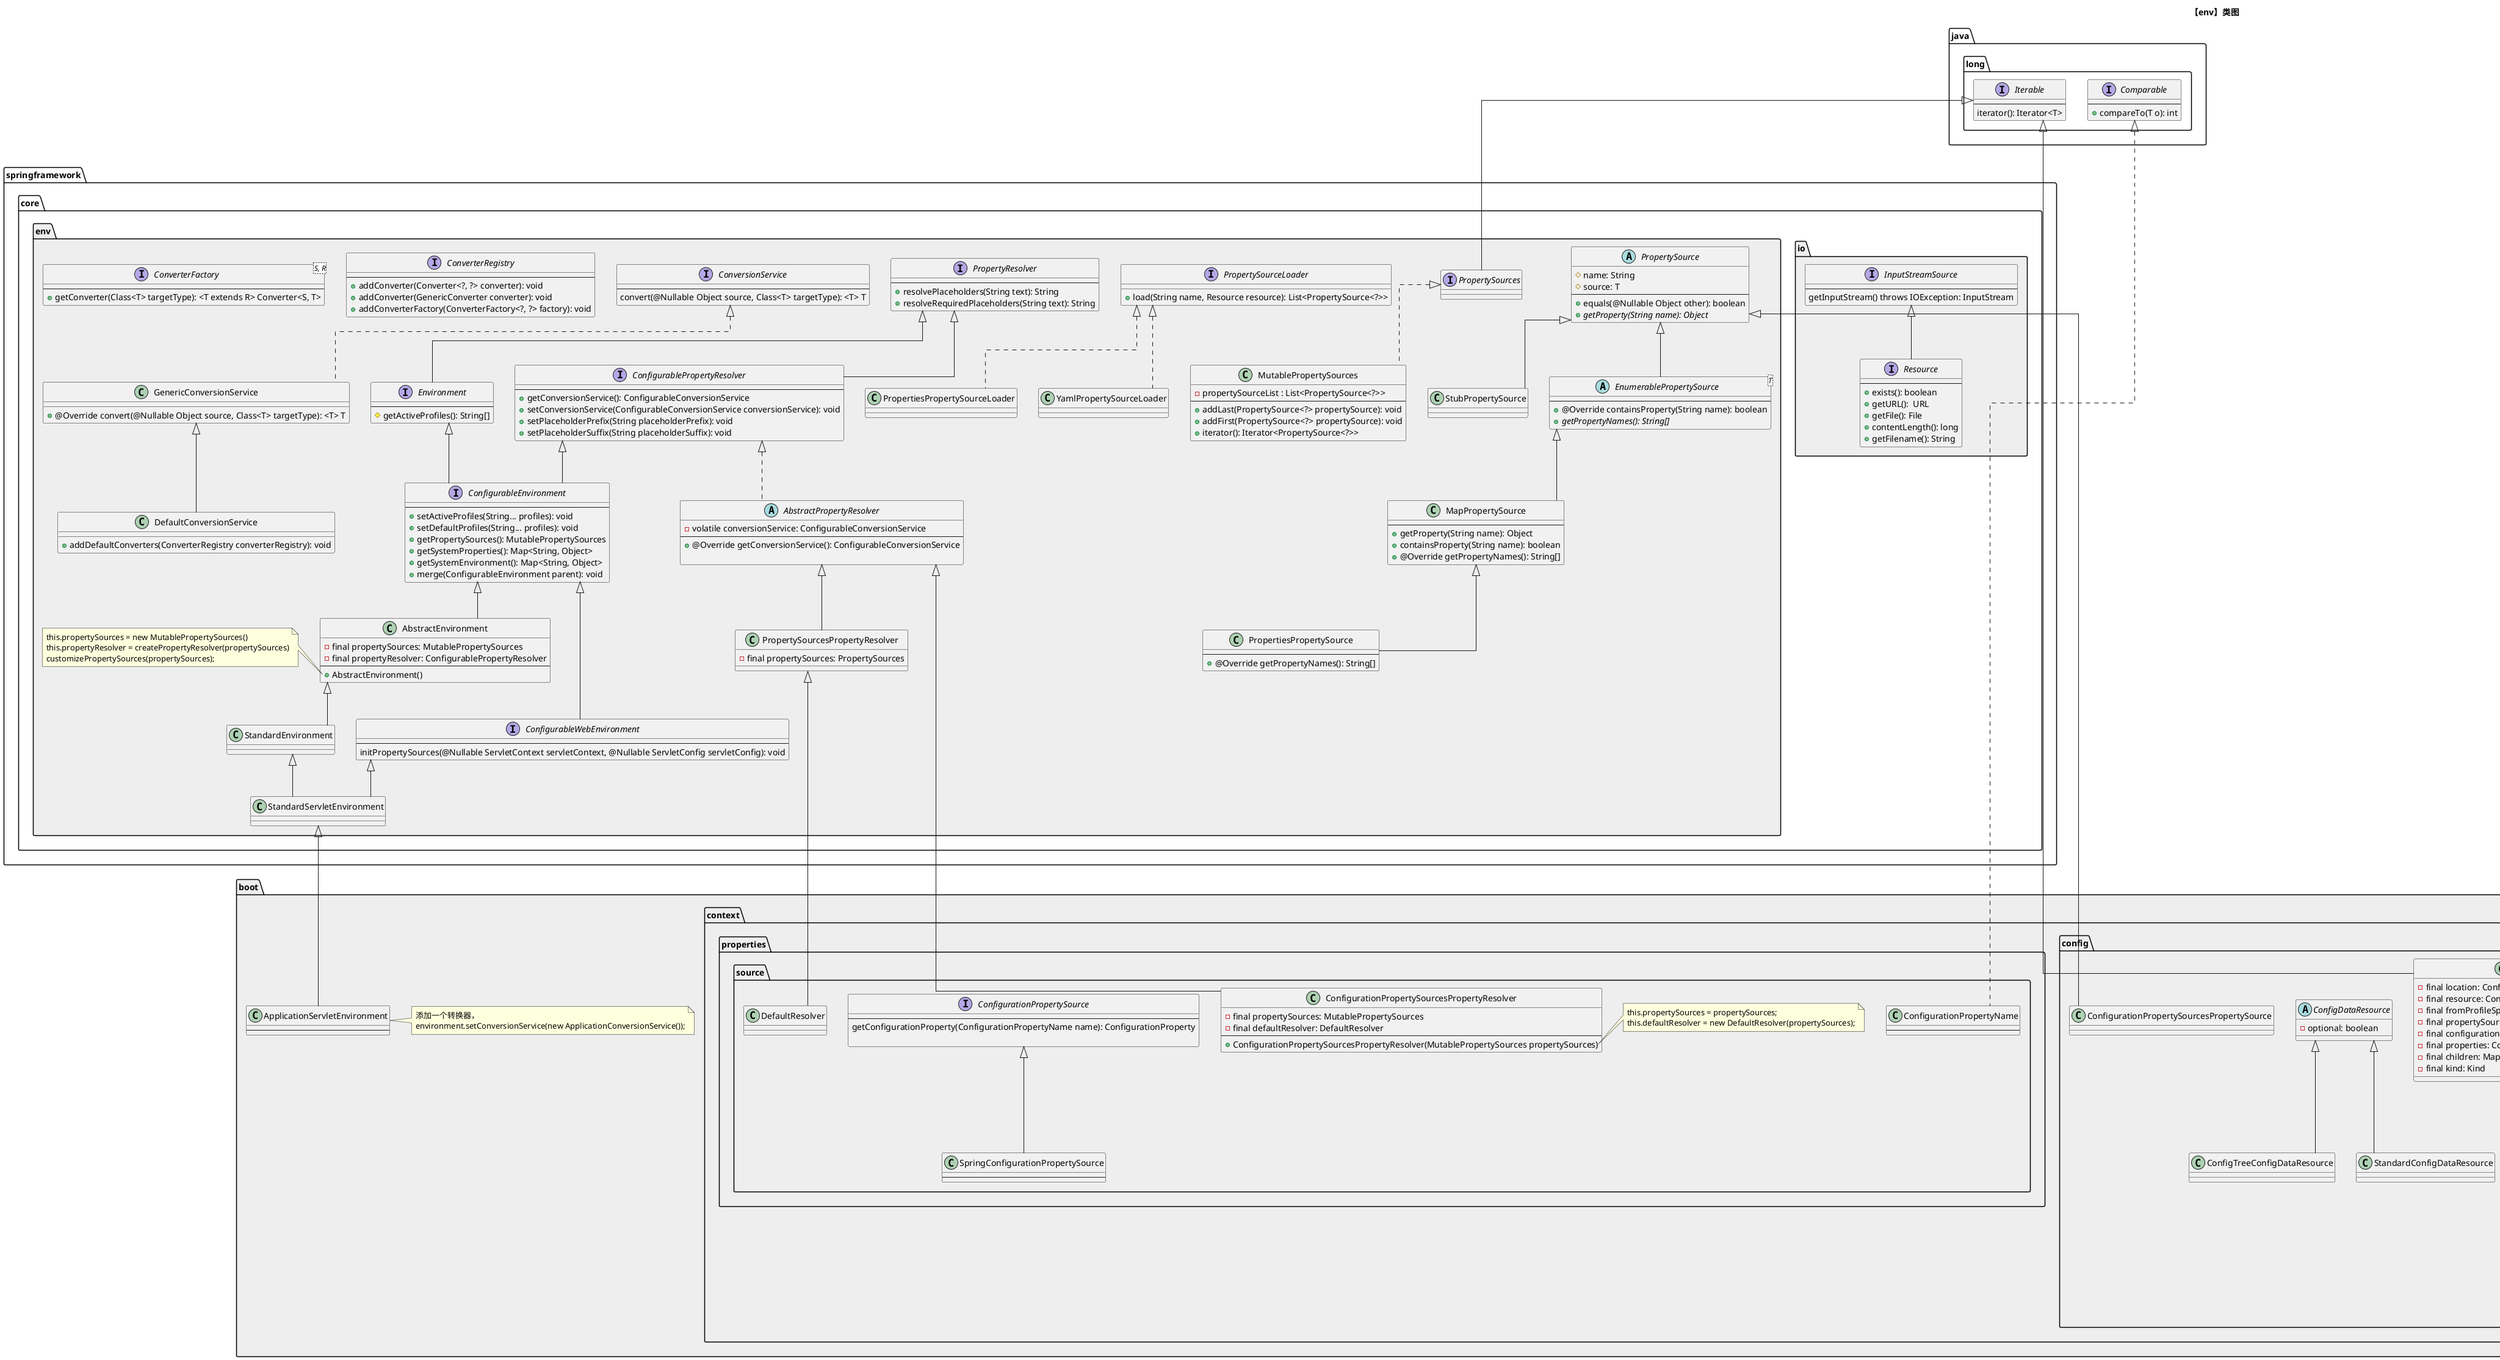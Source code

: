 @startuml
skinparam linetype ortho

title 【env】类图

'java
namespace java.long {
    interface Iterable {
        --
        iterator(): Iterator<T>
    }

    interface Comparable {
        --
        + compareTo(T o): int
    }
}



' springframework
namespace springframework.core.io #EEE {

' resources
    interface InputStreamSource {
        --
        getInputStream() throws IOException: InputStream
    }

    interface Resource {
        --
        + exists(): boolean
        + getURL():  URL
        + getFile(): File
        + contentLength(): long
        + getFilename(): String
    }

    InputStreamSource <|-- Resource
}


namespace springframework.core.env #EEE {

    abstract class PropertySource {
    	# name: String
    	# source: T
    	--
    	+ equals(@Nullable Object other): boolean
    	+ {abstract} getProperty(String name): Object
    }


    class StubPropertySource {
    }

    PropertySource <|-- StubPropertySource


    abstract class EnumerablePropertySource<T> {
    	--
    	+ @Override containsProperty(String name): boolean
    	+ {abstract} getPropertyNames(): String[]
    }

    PropertySource <|-- EnumerablePropertySource


    class MapPropertySource {
    	--
    	+ getProperty(String name): Object
    	+ containsProperty(String name): boolean
    	+ @Override getPropertyNames(): String[]
    }

    EnumerablePropertySource <|-- MapPropertySource

    class PropertiesPropertySource {
    	--
    	+ @Override getPropertyNames(): String[]
    }

    MapPropertySource <|-- PropertiesPropertySource




    interface PropertySources {
    }

    java.long.Iterable <|--- PropertySources


    class MutablePropertySources {
        - propertySourceList : List<PropertySource<?>>
        --
        + addLast(PropertySource<?> propertySource): void
        + addFirst(PropertySource<?> propertySource): void
        + iterator(): Iterator<PropertySource<?>>
    }

    PropertySources <|.. MutablePropertySources



' loader
    interface PropertySourceLoader {
        + load(String name, Resource resource): List<PropertySource<?>>
    }

    class PropertiesPropertySourceLoader {

    }
    PropertySourceLoader <|.. PropertiesPropertySourceLoader


    class YamlPropertySourceLoader {

    }
    PropertySourceLoader <|.. YamlPropertySourceLoader


' resolver
    interface PropertyResolver {
        --
        + resolvePlaceholders(String text): String
        + resolveRequiredPlaceholders(String text): String
    }

    interface Environment {
    	--
    	# getActiveProfiles(): String[]
    }


    interface ConfigurablePropertyResolver {
        --
        + getConversionService(): ConfigurableConversionService
        + setConversionService(ConfigurableConversionService conversionService): void
        + setPlaceholderPrefix(String placeholderPrefix): void
        + setPlaceholderSuffix(String placeholderSuffix): void
    }

    interface ConfigurableEnvironment {
        --
        + setActiveProfiles(String... profiles): void
        + setDefaultProfiles(String... profiles): void
        + getPropertySources(): MutablePropertySources
        + getSystemProperties(): Map<String, Object>
        + getSystemEnvironment(): Map<String, Object>
        + merge(ConfigurableEnvironment parent): void
    }

    PropertyResolver <|-- Environment
    PropertyResolver <|-- ConfigurablePropertyResolver

    Environment <|-- ConfigurableEnvironment
    ConfigurablePropertyResolver <|-- ConfigurableEnvironment


    interface ConfigurableWebEnvironment {
        --
        initPropertySources(@Nullable ServletContext servletContext, @Nullable ServletConfig servletConfig): void
    }
    ConfigurableEnvironment <|-- ConfigurableWebEnvironment


    class AbstractEnvironment {
        - final propertySources: MutablePropertySources
        - final propertyResolver: ConfigurablePropertyResolver
        --
        + AbstractEnvironment()
    }
    note left of AbstractEnvironment::AbstractEnvironment
        this.propertySources = new MutablePropertySources()
        this.propertyResolver = createPropertyResolver(propertySources)
        customizePropertySources(propertySources);
    end note


    ConfigurableEnvironment <|-- AbstractEnvironment


    class StandardEnvironment {

    }

    AbstractEnvironment <|-- StandardEnvironment



    class StandardServletEnvironment {

    }
    StandardEnvironment <|-- StandardServletEnvironment
    ConfigurableWebEnvironment <|-- StandardServletEnvironment






    abstract class AbstractPropertyResolver {
        - volatile conversionService: ConfigurableConversionService
    	--
    	+ @Override getConversionService(): ConfigurableConversionService

    }

    ConfigurablePropertyResolver <|.. AbstractPropertyResolver


    class PropertySourcesPropertyResolver {
        - final propertySources: PropertySources
    }

    AbstractPropertyResolver <|-- PropertySourcesPropertyResolver




' service
    interface ConversionService {
        --
        convert(@Nullable Object source, Class<T> targetType): <T> T
    }

    class GenericConversionService {
        + @Override convert(@Nullable Object source, Class<T> targetType): <T> T
    }

    ConversionService <|.. GenericConversionService


    class DefaultConversionService {
        + addDefaultConverters(ConverterRegistry converterRegistry): void
    }

    GenericConversionService <|-- DefaultConversionService



' registry
    interface ConverterRegistry {
    	--
        + addConverter(Converter<?, ?> converter): void
        + addConverter(GenericConverter converter): void
        + addConverterFactory(ConverterFactory<?, ?> factory): void
    }


' factory
    interface ConverterFactory<S, R> {
    	--
        + getConverter(Class<T> targetType): <T extends R> Converter<S, T>
    }


'#  contributors

}


' boot
namespace boot #EEE {
    class ApplicationServletEnvironment {
        --
    }
    springframework.core.env.StandardServletEnvironment <|-- ApplicationServletEnvironment
    note right of ApplicationServletEnvironment
        添加一个转换器，
        environment.setConversionService(new ApplicationConversionService());
    end note

}

namespace boot.origin #EEE {

    interface Origin {
        --
        + default getParent(): Origin
        + {static} from(Object source): Origin
        + static List<Origin> parentsFrom(Object source)
    }


    interface OriginProvider {
        --
        + getOrigin(): Origin
    }

    class ConfigDataLocation {
        - final optional: boolean
        - final value: String
        - final origin: Origin

    }

    OriginProvider <|-- ConfigDataLocation
}

namespace boot.context.properties.source #EEE {

    class ConfigurationPropertyName {
        --
    }

    java.long.Comparable <|.. ConfigurationPropertyName


    interface ConfigurationPropertySource {
        --
        getConfigurationProperty(ConfigurationPropertyName name): ConfigurationProperty

    }


    class SpringConfigurationPropertySource {
        --
    }
    ConfigurationPropertySource <|-- SpringConfigurationPropertySource


    class DefaultResolver {

    }
    springframework.core.env.PropertySourcesPropertyResolver <|-- DefaultResolver


    class ConfigurationPropertySourcesPropertyResolver {
    	- final propertySources: MutablePropertySources
    	- final defaultResolver: DefaultResolver
    	--
    	+ ConfigurationPropertySourcesPropertyResolver(MutablePropertySources propertySources)
    }
    note right of ConfigurationPropertySourcesPropertyResolver::ConfigurationPropertySourcesPropertyResolver
    	this.propertySources = propertySources;
    	this.defaultResolver = new DefaultResolver(propertySources);
    end note


    springframework.core.env.AbstractPropertyResolver <|-- ConfigurationPropertySourcesPropertyResolver


}




namespace boot.context.config #EEE {

    class ConfigDataEnvironmentPostProcessor {
        + postProcessEnvironment(ConfigurableEnvironment environment, SpringApplication application): void
    }
    note left of ConfigDataEnvironmentPostProcessor::postProcessEnvironment
        核心入口
    end note

    class ConfigurationPropertySourcesPropertySource {

    }

    springframework.core.env.PropertySource <|-- ConfigurationPropertySourcesPropertySource


'-----------------
    class ConfigDataEnvironment{
    	{static} final DEFAULT_SEARCH_LOCATIONS: ConfigDataLocation[]

    }

'
    interface ConfigData {
        - propertySources: List<PropertySource<?>>
    }

    abstract class ConfigDataResource {
        - optional: boolean
    }

    class StandardConfigDataResource {

    }
    ConfigDataResource <|-- StandardConfigDataResource

    class ConfigTreeConfigDataResource {

    }
    ConfigDataResource <|-- ConfigTreeConfigDataResource


'loader
    interface ConfigDataLoader<R extends ConfigDataResource> {
    	--
        default isLoadable(ConfigDataLoaderContext context, R resource): boolean
    }

    class ConfigDataLoaders {
    	- loaders: List<ConfigDataLoader<?>>
    	- resourceTypes: List<Class<?>>
    	--
    	+ ConfigDataLoaders(DeferredLogFactory logFactory, ConfigurableBootstrapContext bootstrapContext,
        			ClassLoader classLoader, List<String> names)

        + load(ConfigDataLoaderContext context, R resource): <R extends ConfigDataResource> ConfigData
    }


'imports
'-------------------------------------------
    class ConfigDataImporter {
        - final resolvers: ConfigDataLocationResolvers
        - final loaders: ConfigDataLoaders
        --
        + resolveAndLoad(ConfigDataActivationContext activationContext,
            ConfigDataLocationResolverContext locationResolverContext,
            ConfigDataLoaderContext loaderContext,
            List<ConfigDataLocation> locations): Map<ConfigDataResolutionResult, ConfigData>
    }

'resolver
    interface ConfigDataLocationResolver {
        --
        + isResolvable(ConfigDataLocationResolverContext context, ConfigDataLocation location): boolean
        + resolve(ConfigDataLocationResolverContext context, ConfigDataLocation location): List<R>
        + resolveProfileSpecific(ConfigDataLocationResolverContext context, ConfigDataLocation location, Profiles profiles): List<R>

    }


'context
    interface ConfigDataLocationResolverContext {
    	--
    	+ getBinder(): Binder
    	+ getParent(): ConfigDataResource
    	+ getBootstrapContext(): ConfigurableBootstrapContext
    }

    interface ConfigDataLoaderContext {
    	--
    	+ getBootstrapContext(): ConfigurableBootstrapContext
    }

'contributor
    class ConfigDataEnvironmentContributor {
        - final location: ConfigDataLocation
        - final resource: ConfigDataResource
        - final fromProfileSpecificImport: boolean
        - final propertySource: PropertySource<?>
        - final configurationPropertySource: ConfigurationPropertySource
        - final properties: ConfigDataProperties
        - final children: Map<ImportPhase, List<ConfigDataEnvironmentContributor>>
        - final kind: Kind
	}

	java.long.Iterable <|-- ConfigDataEnvironmentContributor

}



@enduml
